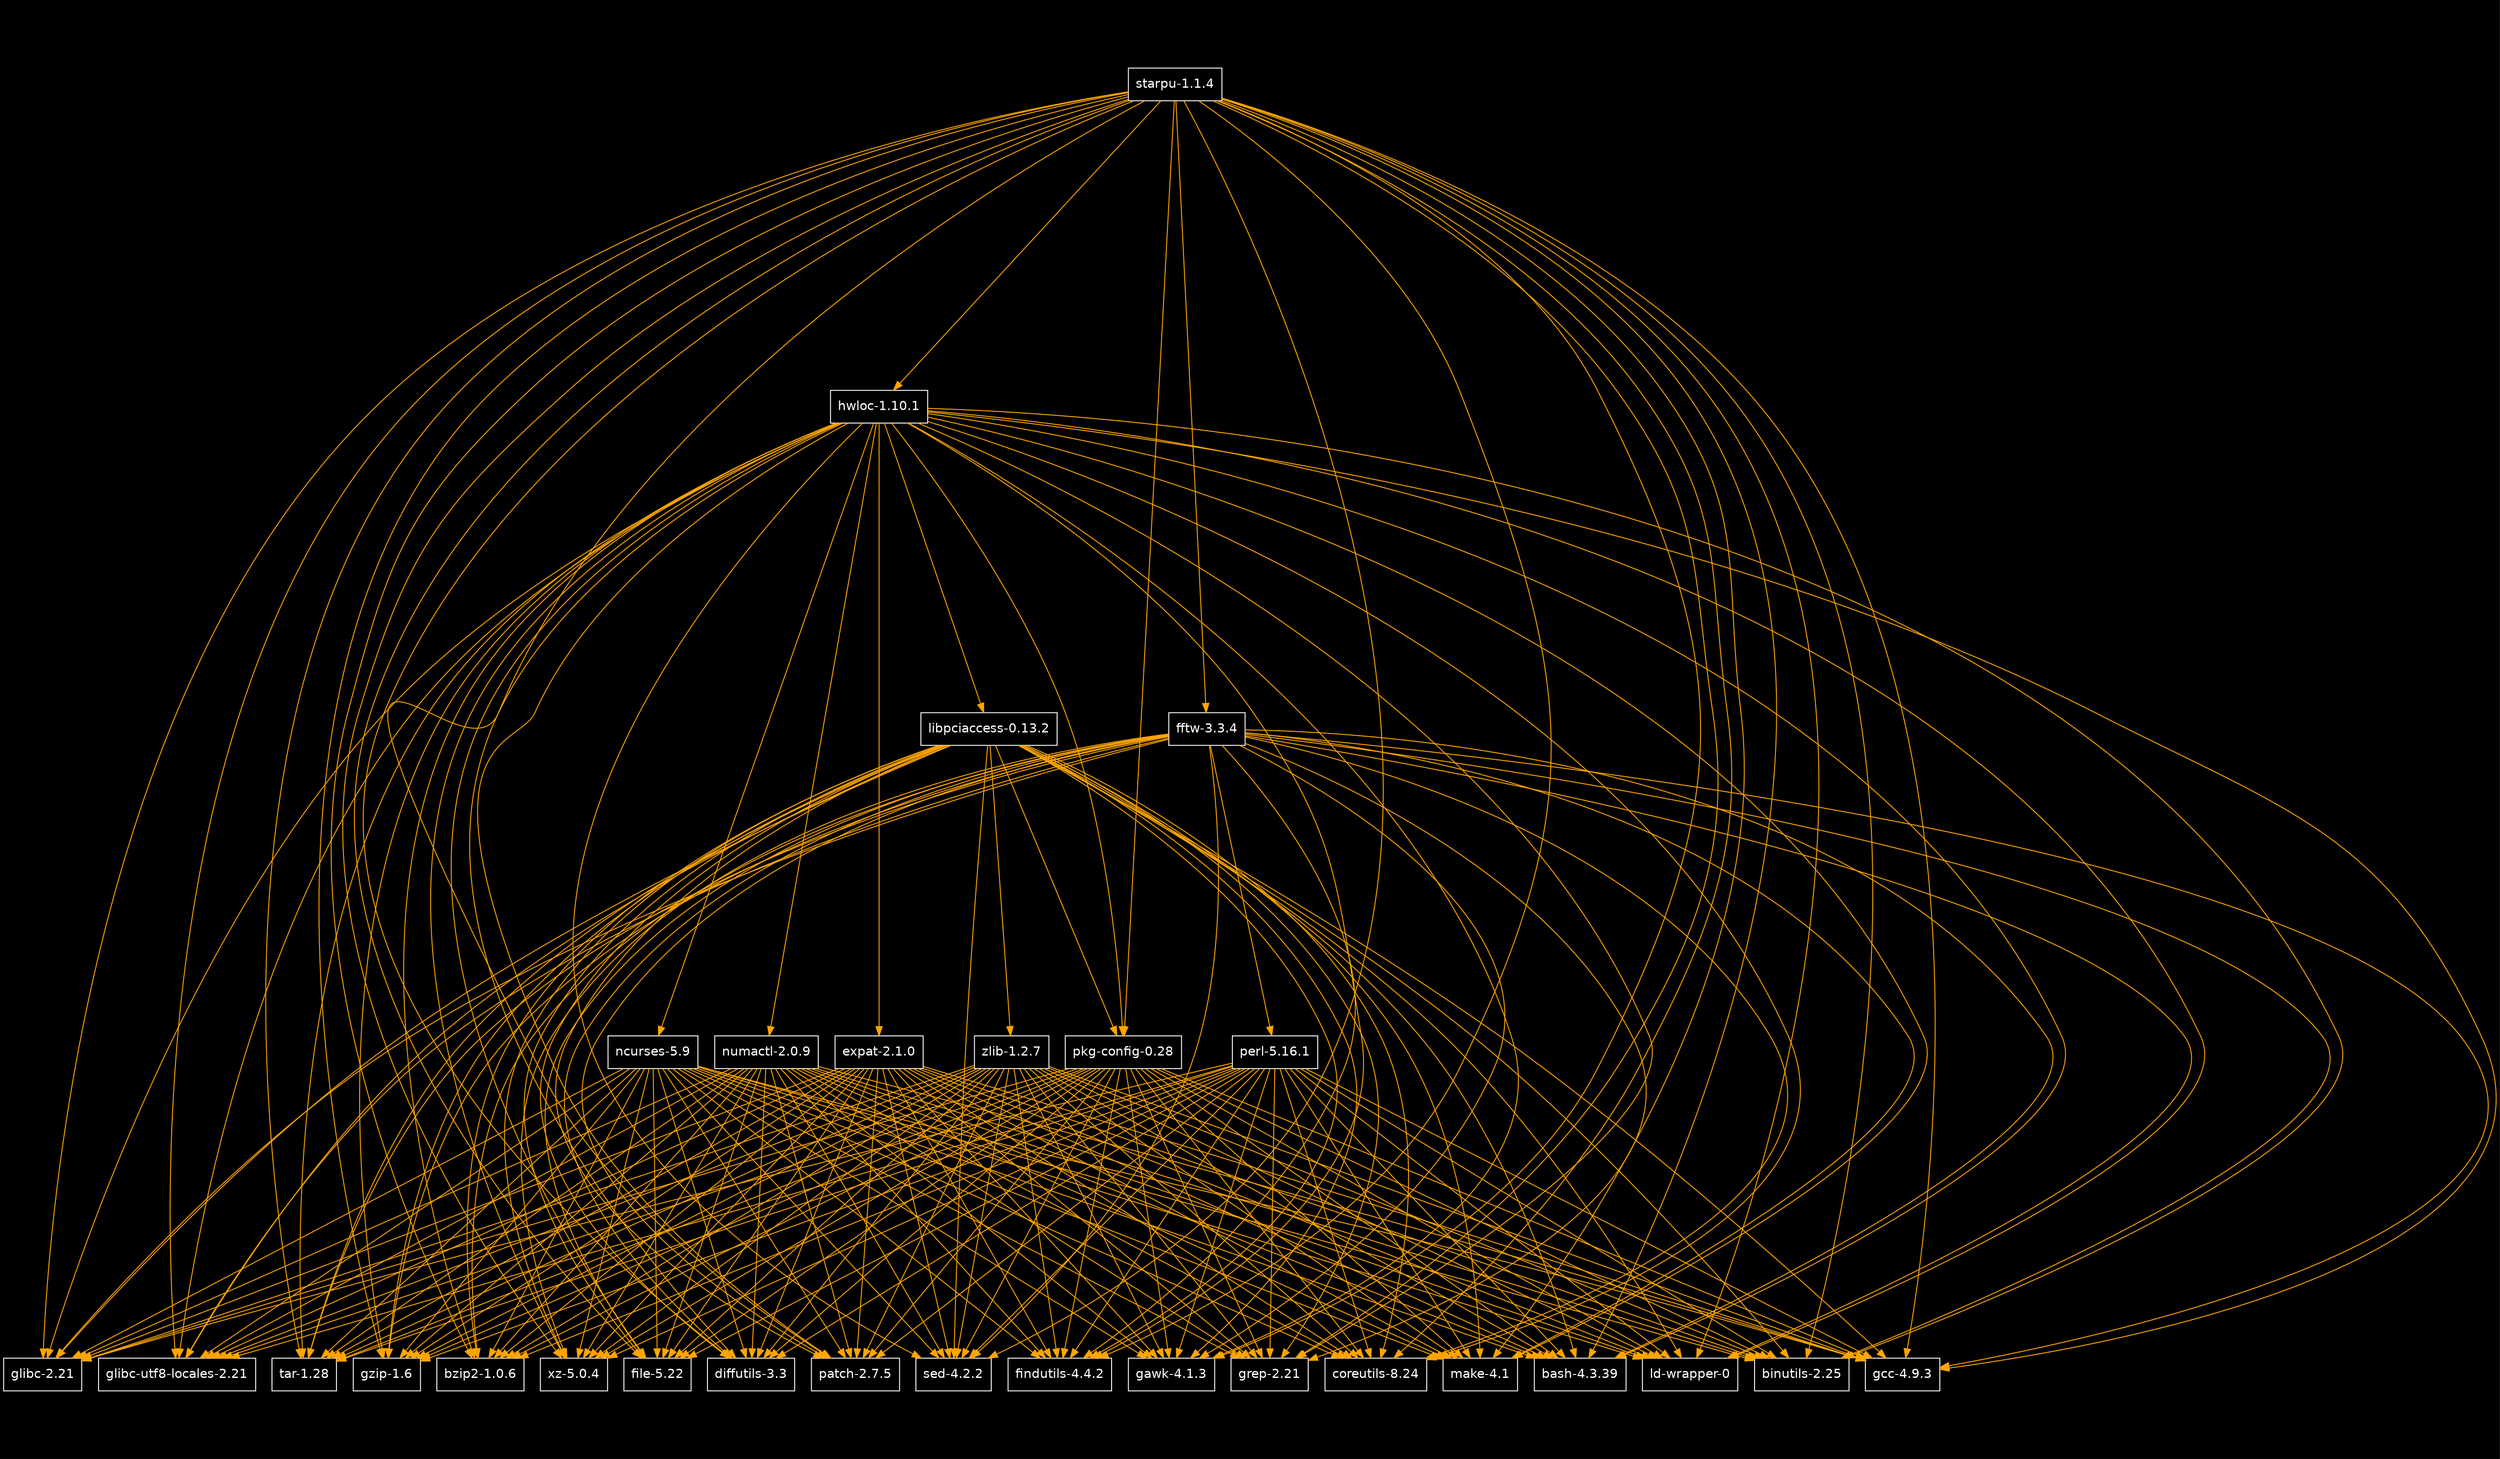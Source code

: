 digraph G {
  ratio = 0.75;
  bgcolor = black;
  "77564736" [label = "starpu-1.1.4", shape = box, fontname = Helvetica, color = white, fontcolor = white];
  "77564736" -> "52259648" [color = orange];
  "77564736" -> "54156480" [color = orange];
  "77564736" -> "54156096" [color = orange];
  "77564736" -> "54155712" [color = orange];
  "77564736" -> "54155328" [color = orange];
  "77564736" -> "54154944" [color = orange];
  "77564736" -> "54154560" [color = orange];
  "77564736" -> "54154176" [color = orange];
  "77564736" -> "54153792" [color = orange];
  "77564736" -> "54153408" [color = orange];
  "77564736" -> "50134784" [color = orange];
  "77564736" -> "54156864" [color = orange];
  "77564736" -> "58404864" [color = orange];
  "77564736" -> "58405440" [color = orange];
  "77564736" -> "58406400" [color = orange];
  "77564736" -> "58405248" [color = orange];
  "77564736" -> "58407744" [color = orange];
  "77564736" -> "58407168" [color = orange];
  "77564736" -> "58408320" [color = orange];
  "77564736" -> "58405824" [color = orange];
  "77564736" -> "63963520" [color = orange];
  "77564736" -> "63966016" [color = orange];
  "52259648" [label = "pkg-config-0.28", shape = box, fontname = Helvetica, color = white, fontcolor = white];
  "52259648" -> "54156480" [color = orange];
  "52259648" -> "54156096" [color = orange];
  "52259648" -> "54155712" [color = orange];
  "52259648" -> "54155328" [color = orange];
  "52259648" -> "54154944" [color = orange];
  "52259648" -> "54154560" [color = orange];
  "52259648" -> "54154176" [color = orange];
  "52259648" -> "54153792" [color = orange];
  "52259648" -> "54153408" [color = orange];
  "52259648" -> "50134784" [color = orange];
  "52259648" -> "54156864" [color = orange];
  "52259648" -> "58404864" [color = orange];
  "52259648" -> "58405440" [color = orange];
  "52259648" -> "58406400" [color = orange];
  "52259648" -> "58405248" [color = orange];
  "52259648" -> "58407744" [color = orange];
  "52259648" -> "58407168" [color = orange];
  "52259648" -> "58408320" [color = orange];
  "52259648" -> "58405824" [color = orange];
  "54156480" [label = "tar-1.28", shape = box, fontname = Helvetica, color = white, fontcolor = white];
  "54156096" [label = "gzip-1.6", shape = box, fontname = Helvetica, color = white, fontcolor = white];
  "54155712" [label = "bzip2-1.0.6", shape = box, fontname = Helvetica, color = white, fontcolor = white];
  "54155328" [label = "xz-5.0.4", shape = box, fontname = Helvetica, color = white, fontcolor = white];
  "54154944" [label = "file-5.22", shape = box, fontname = Helvetica, color = white, fontcolor = white];
  "54154560" [label = "diffutils-3.3", shape = box, fontname = Helvetica, color = white, fontcolor = white];
  "54154176" [label = "patch-2.7.5", shape = box, fontname = Helvetica, color = white, fontcolor = white];
  "54153792" [label = "sed-4.2.2", shape = box, fontname = Helvetica, color = white, fontcolor = white];
  "54153408" [label = "findutils-4.4.2", shape = box, fontname = Helvetica, color = white, fontcolor = white];
  "50134784" [label = "gawk-4.1.3", shape = box, fontname = Helvetica, color = white, fontcolor = white];
  "54156864" [label = "grep-2.21", shape = box, fontname = Helvetica, color = white, fontcolor = white];
  "58404864" [label = "coreutils-8.24", shape = box, fontname = Helvetica, color = white, fontcolor = white];
  "58405440" [label = "make-4.1", shape = box, fontname = Helvetica, color = white, fontcolor = white];
  "58406400" [label = "bash-4.3.39", shape = box, fontname = Helvetica, color = white, fontcolor = white];
  "58405248" [label = "ld-wrapper-0", shape = box, fontname = Helvetica, color = white, fontcolor = white];
  "58407744" [label = "binutils-2.25", shape = box, fontname = Helvetica, color = white, fontcolor = white];
  "58407168" [label = "gcc-4.9.3", shape = box, fontname = Helvetica, color = white, fontcolor = white];
  "58408320" [label = "glibc-2.21", shape = box, fontname = Helvetica, color = white, fontcolor = white];
  "58405824" [label = "glibc-utf8-locales-2.21", shape = box, fontname = Helvetica, color = white, fontcolor = white];
  "63963520" [label = "fftw-3.3.4", shape = box, fontname = Helvetica, color = white, fontcolor = white];
  "63963520" -> "47013056" [color = orange];
  "63963520" -> "54156480" [color = orange];
  "63963520" -> "54156096" [color = orange];
  "63963520" -> "54155712" [color = orange];
  "63963520" -> "54155328" [color = orange];
  "63963520" -> "54154944" [color = orange];
  "63963520" -> "54154560" [color = orange];
  "63963520" -> "54154176" [color = orange];
  "63963520" -> "54153792" [color = orange];
  "63963520" -> "54153408" [color = orange];
  "63963520" -> "50134784" [color = orange];
  "63963520" -> "54156864" [color = orange];
  "63963520" -> "58404864" [color = orange];
  "63963520" -> "58405440" [color = orange];
  "63963520" -> "58406400" [color = orange];
  "63963520" -> "58405248" [color = orange];
  "63963520" -> "58407744" [color = orange];
  "63963520" -> "58407168" [color = orange];
  "63963520" -> "58408320" [color = orange];
  "63963520" -> "58405824" [color = orange];
  "47013056" [label = "perl-5.16.1", shape = box, fontname = Helvetica, color = white, fontcolor = white];
  "47013056" -> "54156480" [color = orange];
  "47013056" -> "54156096" [color = orange];
  "47013056" -> "54155712" [color = orange];
  "47013056" -> "54155328" [color = orange];
  "47013056" -> "54154944" [color = orange];
  "47013056" -> "54154560" [color = orange];
  "47013056" -> "54154176" [color = orange];
  "47013056" -> "54153792" [color = orange];
  "47013056" -> "54153408" [color = orange];
  "47013056" -> "50134784" [color = orange];
  "47013056" -> "54156864" [color = orange];
  "47013056" -> "58404864" [color = orange];
  "47013056" -> "58405440" [color = orange];
  "47013056" -> "58406400" [color = orange];
  "47013056" -> "58405248" [color = orange];
  "47013056" -> "58407744" [color = orange];
  "47013056" -> "58407168" [color = orange];
  "47013056" -> "58408320" [color = orange];
  "47013056" -> "58405824" [color = orange];
  "63966016" [label = "hwloc-1.10.1", shape = box, fontname = Helvetica, color = white, fontcolor = white];
  "63966016" -> "52259648" [color = orange];
  "63966016" -> "54156480" [color = orange];
  "63966016" -> "54156096" [color = orange];
  "63966016" -> "54155712" [color = orange];
  "63966016" -> "54155328" [color = orange];
  "63966016" -> "54154944" [color = orange];
  "63966016" -> "54154560" [color = orange];
  "63966016" -> "54154176" [color = orange];
  "63966016" -> "54153792" [color = orange];
  "63966016" -> "54153408" [color = orange];
  "63966016" -> "50134784" [color = orange];
  "63966016" -> "54156864" [color = orange];
  "63966016" -> "58404864" [color = orange];
  "63966016" -> "58405440" [color = orange];
  "63966016" -> "58406400" [color = orange];
  "63966016" -> "58405248" [color = orange];
  "63966016" -> "58407744" [color = orange];
  "63966016" -> "58407168" [color = orange];
  "63966016" -> "58408320" [color = orange];
  "63966016" -> "58405824" [color = orange];
  "63966016" -> "53324224" [color = orange];
  "63966016" -> "65814080" [color = orange];
  "63966016" -> "66143360" [color = orange];
  "63966016" -> "64906944" [color = orange];
  "53324224" [label = "ncurses-5.9", shape = box, fontname = Helvetica, color = white, fontcolor = white];
  "53324224" -> "54156480" [color = orange];
  "53324224" -> "54156096" [color = orange];
  "53324224" -> "54155712" [color = orange];
  "53324224" -> "54155328" [color = orange];
  "53324224" -> "54154944" [color = orange];
  "53324224" -> "54154560" [color = orange];
  "53324224" -> "54154176" [color = orange];
  "53324224" -> "54153792" [color = orange];
  "53324224" -> "54153408" [color = orange];
  "53324224" -> "50134784" [color = orange];
  "53324224" -> "54156864" [color = orange];
  "53324224" -> "58404864" [color = orange];
  "53324224" -> "58405440" [color = orange];
  "53324224" -> "58406400" [color = orange];
  "53324224" -> "58405248" [color = orange];
  "53324224" -> "58407744" [color = orange];
  "53324224" -> "58407168" [color = orange];
  "53324224" -> "58408320" [color = orange];
  "53324224" -> "58405824" [color = orange];
  "65814080" [label = "numactl-2.0.9", shape = box, fontname = Helvetica, color = white, fontcolor = white];
  "65814080" -> "54156480" [color = orange];
  "65814080" -> "54156096" [color = orange];
  "65814080" -> "54155712" [color = orange];
  "65814080" -> "54155328" [color = orange];
  "65814080" -> "54154944" [color = orange];
  "65814080" -> "54154560" [color = orange];
  "65814080" -> "54154176" [color = orange];
  "65814080" -> "54153792" [color = orange];
  "65814080" -> "54153408" [color = orange];
  "65814080" -> "50134784" [color = orange];
  "65814080" -> "54156864" [color = orange];
  "65814080" -> "58404864" [color = orange];
  "65814080" -> "58405440" [color = orange];
  "65814080" -> "58406400" [color = orange];
  "65814080" -> "58405248" [color = orange];
  "65814080" -> "58407744" [color = orange];
  "65814080" -> "58407168" [color = orange];
  "65814080" -> "58408320" [color = orange];
  "65814080" -> "58405824" [color = orange];
  "66143360" [label = "expat-2.1.0", shape = box, fontname = Helvetica, color = white, fontcolor = white];
  "66143360" -> "54156480" [color = orange];
  "66143360" -> "54156096" [color = orange];
  "66143360" -> "54155712" [color = orange];
  "66143360" -> "54155328" [color = orange];
  "66143360" -> "54154944" [color = orange];
  "66143360" -> "54154560" [color = orange];
  "66143360" -> "54154176" [color = orange];
  "66143360" -> "54153792" [color = orange];
  "66143360" -> "54153408" [color = orange];
  "66143360" -> "50134784" [color = orange];
  "66143360" -> "54156864" [color = orange];
  "66143360" -> "58404864" [color = orange];
  "66143360" -> "58405440" [color = orange];
  "66143360" -> "58406400" [color = orange];
  "66143360" -> "58405248" [color = orange];
  "66143360" -> "58407744" [color = orange];
  "66143360" -> "58407168" [color = orange];
  "66143360" -> "58408320" [color = orange];
  "66143360" -> "58405824" [color = orange];
  "64906944" [label = "libpciaccess-0.13.2", shape = box, fontname = Helvetica, color = white, fontcolor = white];
  "64906944" -> "52259648" [color = orange];
  "64906944" -> "54156480" [color = orange];
  "64906944" -> "54156096" [color = orange];
  "64906944" -> "54155712" [color = orange];
  "64906944" -> "54155328" [color = orange];
  "64906944" -> "54154944" [color = orange];
  "64906944" -> "54154560" [color = orange];
  "64906944" -> "54154176" [color = orange];
  "64906944" -> "54153792" [color = orange];
  "64906944" -> "54153408" [color = orange];
  "64906944" -> "50134784" [color = orange];
  "64906944" -> "54156864" [color = orange];
  "64906944" -> "58404864" [color = orange];
  "64906944" -> "58405440" [color = orange];
  "64906944" -> "58406400" [color = orange];
  "64906944" -> "58405248" [color = orange];
  "64906944" -> "58407744" [color = orange];
  "64906944" -> "58407168" [color = orange];
  "64906944" -> "58408320" [color = orange];
  "64906944" -> "58405824" [color = orange];
  "64906944" -> "63588992" [color = orange];
  "63588992" [label = "zlib-1.2.7", shape = box, fontname = Helvetica, color = white, fontcolor = white];
  "63588992" -> "54156480" [color = orange];
  "63588992" -> "54156096" [color = orange];
  "63588992" -> "54155712" [color = orange];
  "63588992" -> "54155328" [color = orange];
  "63588992" -> "54154944" [color = orange];
  "63588992" -> "54154560" [color = orange];
  "63588992" -> "54154176" [color = orange];
  "63588992" -> "54153792" [color = orange];
  "63588992" -> "54153408" [color = orange];
  "63588992" -> "50134784" [color = orange];
  "63588992" -> "54156864" [color = orange];
  "63588992" -> "58404864" [color = orange];
  "63588992" -> "58405440" [color = orange];
  "63588992" -> "58406400" [color = orange];
  "63588992" -> "58405248" [color = orange];
  "63588992" -> "58407744" [color = orange];
  "63588992" -> "58407168" [color = orange];
  "63588992" -> "58408320" [color = orange];
  "63588992" -> "58405824" [color = orange];

}
